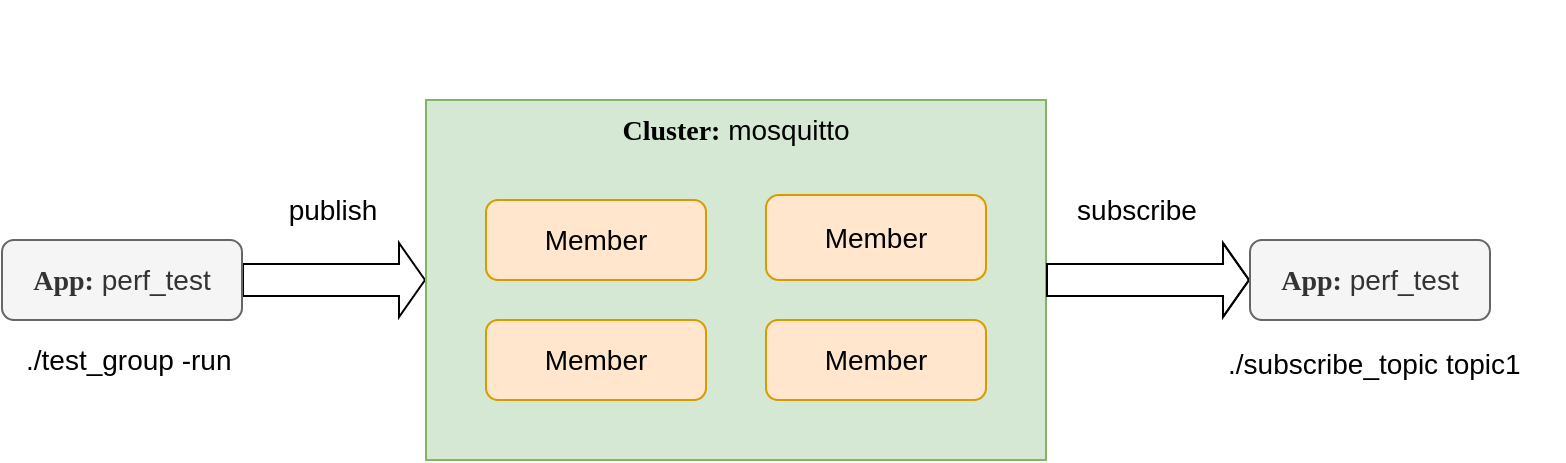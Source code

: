 <mxfile version="20.8.10" type="device" pages="4"><diagram id="xYwLR2UqlYT7eMp3bA7n" name="mosquitto"><mxGraphModel dx="1204" dy="1331" grid="1" gridSize="10" guides="1" tooltips="1" connect="1" arrows="1" fold="1" page="1" pageScale="1" pageWidth="1100" pageHeight="850" math="0" shadow="0"><root><mxCell id="0"/><mxCell id="1" parent="0"/><mxCell id="HvWIrI7YOg0nMRfd2viI-14" style="edgeStyle=orthogonalEdgeStyle;shape=flexArrow;rounded=0;orthogonalLoop=1;jettySize=auto;html=1;exitX=1;exitY=0.5;exitDx=0;exitDy=0;entryX=0;entryY=0.5;entryDx=0;entryDy=0;fontSize=14;startArrow=none;startSize=4;endSize=4;sourcePerimeterSpacing=4;targetPerimeterSpacing=4;width=16;startFill=0;" parent="1" source="jrV6Bs1qph51l29dAwSj-30" target="jrV6Bs1qph51l29dAwSj-1" edge="1"><mxGeometry relative="1" as="geometry"/></mxCell><mxCell id="jrV6Bs1qph51l29dAwSj-30" value="&lt;font face=&quot;Comic Sans MS&quot; style=&quot;font-size: 14px;&quot;&gt;&lt;b style=&quot;font-size: 14px;&quot;&gt;App:&lt;/b&gt;&lt;/font&gt; perf_test" style="rounded=1;whiteSpace=wrap;html=1;fontFamily=Helvetica;strokeWidth=1;fillColor=#f5f5f5;fontColor=#333333;strokeColor=#666666;fontSize=14;" parent="1" vertex="1"><mxGeometry x="78" y="380.0" width="120" height="40" as="geometry"/></mxCell><mxCell id="MGMHbDM9Ftv9iO5hppTN-7" value="./test_group -run" style="text;html=1;resizable=0;autosize=1;align=left;verticalAlign=middle;points=[];fillColor=none;strokeColor=none;rounded=0;fontSize=14;" parent="1" vertex="1"><mxGeometry x="88" y="430" width="120" height="20" as="geometry"/></mxCell><mxCell id="jrV6Bs1qph51l29dAwSj-1" value="&lt;font face=&quot;Comic Sans MS&quot; style=&quot;font-size: 14px;&quot;&gt;&lt;b style=&quot;font-size: 14px;&quot;&gt;Cluster:&lt;/b&gt;&lt;/font&gt; mosquitto" style="rounded=0;whiteSpace=wrap;html=1;align=center;verticalAlign=top;fillColor=#d5e8d4;strokeColor=#82b366;fontSize=14;" parent="1" vertex="1"><mxGeometry x="290" y="310" width="310" height="180" as="geometry"/></mxCell><mxCell id="jrV6Bs1qph51l29dAwSj-3" value="Member" style="rounded=1;whiteSpace=wrap;html=1;fontFamily=Helvetica;fillColor=#ffe6cc;strokeColor=#d79b00;fontSize=14;" parent="1" vertex="1"><mxGeometry x="320" y="360" width="110" height="40" as="geometry"/></mxCell><mxCell id="jrV6Bs1qph51l29dAwSj-5" value="Member" style="rounded=1;whiteSpace=wrap;html=1;fontFamily=Helvetica;fillColor=#ffe6cc;strokeColor=#d79b00;fontSize=14;" parent="1" vertex="1"><mxGeometry x="320" y="420" width="110" height="40" as="geometry"/></mxCell><mxCell id="jrV6Bs1qph51l29dAwSj-6" value="Member" style="rounded=1;whiteSpace=wrap;html=1;fontFamily=Helvetica;fillColor=#ffe6cc;strokeColor=#d79b00;fontSize=14;" parent="1" vertex="1"><mxGeometry x="460" y="357.5" width="110" height="42.5" as="geometry"/></mxCell><mxCell id="HvWIrI7YOg0nMRfd2viI-1" value="Member" style="rounded=1;whiteSpace=wrap;html=1;fontFamily=Helvetica;fillColor=#ffe6cc;strokeColor=#d79b00;fontSize=14;" parent="1" vertex="1"><mxGeometry x="460" y="420" width="110" height="40" as="geometry"/></mxCell><mxCell id="HvWIrI7YOg0nMRfd2viI-13" value="publish" style="text;html=1;resizable=0;autosize=1;align=center;verticalAlign=middle;points=[];fillColor=none;strokeColor=none;rounded=0;fontSize=14;" parent="1" vertex="1"><mxGeometry x="208" y="350" width="70" height="30" as="geometry"/></mxCell><mxCell id="sPyRG07tbSNtlTQi3w7O-1" style="edgeStyle=orthogonalEdgeStyle;shape=flexArrow;rounded=0;orthogonalLoop=1;jettySize=auto;html=1;exitX=1;exitY=0.5;exitDx=0;exitDy=0;fontSize=14;startArrow=none;startSize=4;endSize=4;sourcePerimeterSpacing=4;targetPerimeterSpacing=4;width=16;startFill=0;entryX=0;entryY=0.5;entryDx=0;entryDy=0;" edge="1" parent="1" source="jrV6Bs1qph51l29dAwSj-1" target="sPyRG07tbSNtlTQi3w7O-2"><mxGeometry relative="1" as="geometry"><mxPoint x="692" y="399" as="targetPoint"/><mxPoint x="600.0" y="399.17" as="sourcePoint"/><Array as="points"><mxPoint x="670" y="400"/></Array></mxGeometry></mxCell><mxCell id="sPyRG07tbSNtlTQi3w7O-2" value="&lt;font face=&quot;Comic Sans MS&quot; style=&quot;font-size: 14px;&quot;&gt;&lt;b style=&quot;font-size: 14px;&quot;&gt;App:&lt;/b&gt;&lt;/font&gt; perf_test" style="rounded=1;whiteSpace=wrap;html=1;fontFamily=Helvetica;strokeWidth=1;fillColor=#f5f5f5;fontColor=#333333;strokeColor=#666666;fontSize=14;" vertex="1" parent="1"><mxGeometry x="702" y="380.0" width="120" height="40" as="geometry"/></mxCell><mxCell id="sPyRG07tbSNtlTQi3w7O-3" value="./subscribe_topic topic1" style="text;html=1;resizable=0;autosize=1;align=left;verticalAlign=middle;points=[];fillColor=none;strokeColor=none;rounded=0;fontSize=14;" vertex="1" parent="1"><mxGeometry x="689" y="427" width="170" height="30" as="geometry"/></mxCell><mxCell id="sPyRG07tbSNtlTQi3w7O-4" value="subscribe" style="text;html=1;resizable=0;autosize=1;align=center;verticalAlign=middle;points=[];fillColor=none;strokeColor=none;rounded=0;fontSize=14;" vertex="1" parent="1"><mxGeometry x="605" y="350" width="80" height="30" as="geometry"/></mxCell><mxCell id="sPyRG07tbSNtlTQi3w7O-6" value="" style="shape=image;verticalLabelPosition=bottom;labelBackgroundColor=default;verticalAlign=top;aspect=fixed;imageAspect=0;image=https://indomus.it/wp-content/uploads/Eclipse-Mosquitto-1.png;clipPath=inset(20.41% 8.67% 22.45% 8.67%);" vertex="1" parent="1"><mxGeometry x="356.43" y="260" width="177.14" height="40" as="geometry"/></mxCell></root></mxGraphModel></diagram><diagram id="ZYs-L6d2vNF0_bwtx-lZ" name="haclusters"><mxGraphModel dx="2000" dy="1597" grid="1" gridSize="10" guides="1" tooltips="1" connect="1" arrows="1" fold="1" page="1" pageScale="1" pageWidth="850" pageHeight="1100" math="0" shadow="0"><root><mxCell id="0"/><mxCell id="1" parent="0"/><mxCell id="Y0Kui_7wfot5E47kWosP-16" value="Application: HaClusters" style="rounded=0;whiteSpace=wrap;html=1;fontSize=14;verticalAlign=top;" vertex="1" parent="1"><mxGeometry x="30" y="214" width="790" height="200" as="geometry"/></mxCell><mxCell id="6SYxm0IwIgs2_XV40YqC-25" value="" style="group" vertex="1" connectable="0" parent="1"><mxGeometry x="580" y="464" width="192.14" height="380" as="geometry"/></mxCell><mxCell id="6SYxm0IwIgs2_XV40YqC-4" value="&lt;font face=&quot;Comic Sans MS&quot; style=&quot;font-size: 14px;&quot;&gt;&lt;b style=&quot;font-size: 14px;&quot;&gt;Cluster:&lt;/b&gt;&lt;/font&gt; mycluster2" style="rounded=0;whiteSpace=wrap;html=1;align=center;verticalAlign=top;fillColor=#d5e8d4;strokeColor=#82b366;fontSize=14;" vertex="1" parent="6SYxm0IwIgs2_XV40YqC-25"><mxGeometry width="190" height="370" as="geometry"/></mxCell><mxCell id="6SYxm0IwIgs2_XV40YqC-5" value="tcp://10.1.2.1:1883" style="rounded=1;whiteSpace=wrap;html=1;fontFamily=Helvetica;fillColor=#ffe6cc;strokeColor=#d79b00;fontSize=14;flipV=0;flipH=0;" vertex="1" parent="6SYxm0IwIgs2_XV40YqC-25"><mxGeometry x="15" y="45" width="160" height="40" as="geometry"/></mxCell><mxCell id="6SYxm0IwIgs2_XV40YqC-6" value="tcp://10.1.2.1:1884" style="rounded=1;whiteSpace=wrap;html=1;fontFamily=Helvetica;fillColor=#ffe6cc;strokeColor=#d79b00;fontSize=14;flipV=0;flipH=0;" vertex="1" parent="6SYxm0IwIgs2_XV40YqC-25"><mxGeometry x="15" y="98" width="160" height="40" as="geometry"/></mxCell><mxCell id="6SYxm0IwIgs2_XV40YqC-7" value="tcp://10.1.2.1:1885" style="rounded=1;whiteSpace=wrap;html=1;fontFamily=Helvetica;fillColor=#ffe6cc;strokeColor=#d79b00;fontSize=14;flipV=0;flipH=0;" vertex="1" parent="6SYxm0IwIgs2_XV40YqC-25"><mxGeometry x="15" y="151" width="160" height="40" as="geometry"/></mxCell><mxCell id="6SYxm0IwIgs2_XV40YqC-20" value="tcp://10.1.2.2:1883" style="rounded=1;whiteSpace=wrap;html=1;fontFamily=Helvetica;fillColor=#ffe6cc;strokeColor=#d79b00;fontSize=14;flipV=0;flipH=0;" vertex="1" parent="6SYxm0IwIgs2_XV40YqC-25"><mxGeometry x="15" y="204" width="160" height="40" as="geometry"/></mxCell><mxCell id="6SYxm0IwIgs2_XV40YqC-21" value="tcp://10.1.2.2:1884" style="rounded=1;whiteSpace=wrap;html=1;fontFamily=Helvetica;fillColor=#ffe6cc;strokeColor=#d79b00;fontSize=14;flipV=0;flipH=0;" vertex="1" parent="6SYxm0IwIgs2_XV40YqC-25"><mxGeometry x="15" y="257" width="160" height="40" as="geometry"/></mxCell><mxCell id="6SYxm0IwIgs2_XV40YqC-22" value="tcp://10.1.2.2:1885" style="rounded=1;whiteSpace=wrap;html=1;fontFamily=Helvetica;fillColor=#ffe6cc;strokeColor=#d79b00;fontSize=14;flipV=0;flipH=0;" vertex="1" parent="6SYxm0IwIgs2_XV40YqC-25"><mxGeometry x="15" y="310" width="160" height="40" as="geometry"/></mxCell><mxCell id="CD7I2gcAvq4Nuhugxsd2-3" value="" style="shape=image;verticalLabelPosition=bottom;labelBackgroundColor=default;verticalAlign=top;aspect=fixed;imageAspect=0;image=https://indomus.it/wp-content/uploads/Eclipse-Mosquitto-1.png;clipPath=inset(20.41% 8.67% 22.45% 8.67%);opacity=90;" vertex="1" parent="6SYxm0IwIgs2_XV40YqC-25"><mxGeometry x="5" y="382" width="177.14" height="40" as="geometry"/></mxCell><mxCell id="6SYxm0IwIgs2_XV40YqC-29" value="" style="group;fillColor=#d5e8d4;strokeColor=#82b366;container=0;" vertex="1" connectable="0" parent="1"><mxGeometry x="310" y="264" width="230" height="120" as="geometry"/></mxCell><mxCell id="6SYxm0IwIgs2_XV40YqC-30" value="" style="group;fillColor=#D5E8D4;strokeColor=#82b366;container=0;" vertex="1" connectable="0" parent="1"><mxGeometry x="560" y="264" width="230" height="120" as="geometry"/></mxCell><mxCell id="6SYxm0IwIgs2_XV40YqC-31" style="edgeStyle=orthogonalEdgeStyle;rounded=0;orthogonalLoop=1;jettySize=auto;html=1;fontSize=14;startArrow=classic;startFill=0;endArrow=classic;endFill=0;strokeWidth=1;shape=flexArrow;fillColor=default;" edge="1" parent="1" source="Y0Kui_7wfot5E47kWosP-3" target="GPDzlwRzTcZtlb5XpSit-1"><mxGeometry relative="1" as="geometry"/></mxCell><mxCell id="6SYxm0IwIgs2_XV40YqC-32" style="edgeStyle=orthogonalEdgeStyle;rounded=0;orthogonalLoop=1;jettySize=auto;html=1;entryX=0.5;entryY=0;entryDx=0;entryDy=0;fontSize=14;startArrow=classic;startFill=0;endArrow=classic;endFill=0;strokeWidth=1;shape=flexArrow;fillColor=default;" edge="1" parent="1" source="6SYxm0IwIgs2_XV40YqC-12" target="6SYxm0IwIgs2_XV40YqC-8"><mxGeometry relative="1" as="geometry"/></mxCell><mxCell id="6SYxm0IwIgs2_XV40YqC-33" style="edgeStyle=orthogonalEdgeStyle;rounded=0;orthogonalLoop=1;jettySize=auto;html=1;entryX=0.5;entryY=0;entryDx=0;entryDy=0;fontSize=14;startArrow=classic;startFill=0;endArrow=classic;endFill=0;strokeWidth=1;shape=flexArrow;fillColor=default;" edge="1" parent="1" source="6SYxm0IwIgs2_XV40YqC-18" target="6SYxm0IwIgs2_XV40YqC-4"><mxGeometry relative="1" as="geometry"/></mxCell><mxCell id="CD7I2gcAvq4Nuhugxsd2-4" value="" style="group" vertex="1" connectable="0" parent="1"><mxGeometry x="60" y="264" width="230" height="120" as="geometry"/></mxCell><mxCell id="Y0Kui_7wfot5E47kWosP-3" value="HaMqttClient&lt;br&gt;(cluster-default)" style="rounded=0;whiteSpace=wrap;html=1;fontSize=14;verticalAlign=top;fillColor=#d5e8d4;strokeColor=#82b366;" vertex="1" parent="CD7I2gcAvq4Nuhugxsd2-4"><mxGeometry width="230" height="120" as="geometry"/></mxCell><mxCell id="IhqA2WNy4bc7JV3uDQxS-1" value="tcp://localhost:1883-1885" style="rounded=1;whiteSpace=wrap;html=1;fontSize=14;fillColor=#ffe6cc;strokeColor=#d79b00;" vertex="1" parent="CD7I2gcAvq4Nuhugxsd2-4"><mxGeometry x="26.25" y="60" width="183.75" height="40" as="geometry"/></mxCell><mxCell id="CD7I2gcAvq4Nuhugxsd2-5" value="" style="group" vertex="1" connectable="0" parent="1"><mxGeometry x="310" y="264" width="230" height="120" as="geometry"/></mxCell><mxCell id="6SYxm0IwIgs2_XV40YqC-12" value="HaMqttClient&lt;br&gt;(mycluster1)" style="rounded=0;whiteSpace=wrap;html=1;fontSize=14;verticalAlign=top;fillColor=#d5e8d4;strokeColor=#82b366;" vertex="1" parent="CD7I2gcAvq4Nuhugxsd2-5"><mxGeometry width="230" height="120" as="geometry"/></mxCell><mxCell id="6SYxm0IwIgs2_XV40YqC-13" value="tcp://192.168.1.11-15" style="rounded=1;whiteSpace=wrap;html=1;fontSize=14;fillColor=#ffe6cc;strokeColor=#d79b00;" vertex="1" parent="CD7I2gcAvq4Nuhugxsd2-5"><mxGeometry x="26.25" y="60" width="183.75" height="40" as="geometry"/></mxCell><mxCell id="CD7I2gcAvq4Nuhugxsd2-6" value="" style="group" vertex="1" connectable="0" parent="1"><mxGeometry x="560" y="264" width="230" height="120" as="geometry"/></mxCell><mxCell id="6SYxm0IwIgs2_XV40YqC-18" value="HaMqttClient&lt;br&gt;(mycluster2)" style="rounded=0;whiteSpace=wrap;html=1;fontSize=14;verticalAlign=top;fillColor=#d5e8d4;strokeColor=#82b366;" vertex="1" parent="CD7I2gcAvq4Nuhugxsd2-6"><mxGeometry width="230" height="120" as="geometry"/></mxCell><mxCell id="6SYxm0IwIgs2_XV40YqC-19" value="tcp://10.1.2.1-2:1883-1885" style="rounded=1;whiteSpace=wrap;html=1;fontSize=14;fillColor=#ffe6cc;strokeColor=#d79b00;" vertex="1" parent="CD7I2gcAvq4Nuhugxsd2-6"><mxGeometry x="26.25" y="60" width="183.75" height="40" as="geometry"/></mxCell><mxCell id="_4tC4_KAMMRYCNSFfPip-1" value="" style="group" vertex="1" connectable="0" parent="1"><mxGeometry x="330" y="464" width="190" height="360" as="geometry"/></mxCell><mxCell id="6SYxm0IwIgs2_XV40YqC-24" value="" style="group" vertex="1" connectable="0" parent="_4tC4_KAMMRYCNSFfPip-1"><mxGeometry width="190" height="310" as="geometry"/></mxCell><mxCell id="6SYxm0IwIgs2_XV40YqC-8" value="&lt;font face=&quot;Comic Sans MS&quot; style=&quot;font-size: 14px;&quot;&gt;&lt;b style=&quot;font-size: 14px;&quot;&gt;Cluster:&lt;/b&gt;&lt;/font&gt; mycluster1" style="rounded=0;whiteSpace=wrap;html=1;align=center;verticalAlign=top;fillColor=#d5e8d4;strokeColor=#82b366;fontSize=14;" vertex="1" parent="6SYxm0IwIgs2_XV40YqC-24"><mxGeometry width="190" height="310" as="geometry"/></mxCell><mxCell id="6SYxm0IwIgs2_XV40YqC-9" value="tcp://192.168.1.11:1883" style="rounded=1;whiteSpace=wrap;html=1;fontFamily=Helvetica;fillColor=#ffe6cc;strokeColor=#d79b00;fontSize=14;flipV=0;flipH=0;" vertex="1" parent="6SYxm0IwIgs2_XV40YqC-24"><mxGeometry x="15" y="45" width="160" height="40" as="geometry"/></mxCell><mxCell id="6SYxm0IwIgs2_XV40YqC-14" value="tcp://192.168.1.12:1883" style="rounded=1;whiteSpace=wrap;html=1;fontFamily=Helvetica;fillColor=#ffe6cc;strokeColor=#d79b00;fontSize=14;flipV=0;flipH=0;" vertex="1" parent="6SYxm0IwIgs2_XV40YqC-24"><mxGeometry x="15" y="96" width="160" height="40" as="geometry"/></mxCell><mxCell id="6SYxm0IwIgs2_XV40YqC-15" value="tcp://192.168.1.13:1883" style="rounded=1;whiteSpace=wrap;html=1;fontFamily=Helvetica;fillColor=#ffe6cc;strokeColor=#d79b00;fontSize=14;flipV=0;flipH=0;" vertex="1" parent="6SYxm0IwIgs2_XV40YqC-24"><mxGeometry x="15" y="148" width="160" height="40" as="geometry"/></mxCell><mxCell id="6SYxm0IwIgs2_XV40YqC-16" value="tcp://192.168.1.14:1883" style="rounded=1;whiteSpace=wrap;html=1;fontFamily=Helvetica;fillColor=#ffe6cc;strokeColor=#d79b00;fontSize=14;flipV=0;flipH=0;" vertex="1" parent="6SYxm0IwIgs2_XV40YqC-24"><mxGeometry x="15" y="199" width="160" height="40" as="geometry"/></mxCell><mxCell id="6SYxm0IwIgs2_XV40YqC-17" value="tcp://192.168.1.5:1883" style="rounded=1;whiteSpace=wrap;html=1;fontFamily=Helvetica;fillColor=#ffe6cc;strokeColor=#d79b00;fontSize=14;flipV=0;flipH=0;" vertex="1" parent="6SYxm0IwIgs2_XV40YqC-24"><mxGeometry x="15" y="250" width="160" height="40" as="geometry"/></mxCell><mxCell id="CD7I2gcAvq4Nuhugxsd2-2" value="" style="shape=image;verticalLabelPosition=bottom;labelBackgroundColor=default;verticalAlign=top;aspect=fixed;imageAspect=0;image=https://indomus.it/wp-content/uploads/Eclipse-Mosquitto-1.png;clipPath=inset(20.41% 8.67% 22.45% 8.67%);opacity=90;" vertex="1" parent="_4tC4_KAMMRYCNSFfPip-1"><mxGeometry x="6.43" y="320" width="177.14" height="40" as="geometry"/></mxCell><mxCell id="YTwPee-klnyiq4F97Rs6-1" value="" style="group" vertex="1" connectable="0" parent="1"><mxGeometry x="80" y="464" width="190" height="260" as="geometry"/></mxCell><mxCell id="6SYxm0IwIgs2_XV40YqC-23" value="" style="group" vertex="1" connectable="0" parent="YTwPee-klnyiq4F97Rs6-1"><mxGeometry width="190" height="210" as="geometry"/></mxCell><mxCell id="GPDzlwRzTcZtlb5XpSit-1" value="&lt;font face=&quot;Comic Sans MS&quot; style=&quot;font-size: 14px;&quot;&gt;&lt;b style=&quot;font-size: 14px;&quot;&gt;Cluster:&lt;/b&gt;&lt;/font&gt; cluster-default" style="rounded=0;whiteSpace=wrap;html=1;align=center;verticalAlign=top;fillColor=#d5e8d4;strokeColor=#82b366;fontSize=14;" vertex="1" parent="6SYxm0IwIgs2_XV40YqC-23"><mxGeometry width="190" height="210" as="geometry"/></mxCell><mxCell id="6SYxm0IwIgs2_XV40YqC-1" value="tcp://localhost:1883" style="rounded=1;whiteSpace=wrap;html=1;fontFamily=Helvetica;fillColor=#ffe6cc;strokeColor=#d79b00;fontSize=14;flipV=0;flipH=0;" vertex="1" parent="6SYxm0IwIgs2_XV40YqC-23"><mxGeometry x="15" y="45" width="160" height="40" as="geometry"/></mxCell><mxCell id="6SYxm0IwIgs2_XV40YqC-2" value="tcp://localhost:1884" style="rounded=1;whiteSpace=wrap;html=1;fontFamily=Helvetica;fillColor=#ffe6cc;strokeColor=#d79b00;fontSize=14;flipV=0;flipH=0;" vertex="1" parent="6SYxm0IwIgs2_XV40YqC-23"><mxGeometry x="15" y="98" width="160" height="40" as="geometry"/></mxCell><mxCell id="6SYxm0IwIgs2_XV40YqC-3" value="tcp://localhost:1885" style="rounded=1;whiteSpace=wrap;html=1;fontFamily=Helvetica;fillColor=#ffe6cc;strokeColor=#d79b00;fontSize=14;flipV=0;flipH=0;" vertex="1" parent="6SYxm0IwIgs2_XV40YqC-23"><mxGeometry x="15" y="150" width="160" height="40" as="geometry"/></mxCell><mxCell id="CD7I2gcAvq4Nuhugxsd2-1" value="" style="shape=image;verticalLabelPosition=bottom;labelBackgroundColor=default;verticalAlign=top;aspect=fixed;imageAspect=0;image=https://indomus.it/wp-content/uploads/Eclipse-Mosquitto-1.png;clipPath=inset(20.41% 8.67% 22.45% 8.67%);opacity=90;" vertex="1" parent="YTwPee-klnyiq4F97Rs6-1"><mxGeometry x="12.86" y="220" width="177.14" height="40" as="geometry"/></mxCell></root></mxGraphModel></diagram><diagram id="KkyW1poWGG42KZ5zg9t6" name="endpoints"><mxGraphModel dx="2850" dy="1597" grid="1" gridSize="10" guides="1" tooltips="1" connect="1" arrows="1" fold="1" page="1" pageScale="1" pageWidth="850" pageHeight="1100" math="0" shadow="0"><root><mxCell id="0"/><mxCell id="1" parent="0"/><mxCell id="diR1F6uzz4bYMxzYdC69-8" style="edgeStyle=orthogonalEdgeStyle;rounded=0;orthogonalLoop=1;jettySize=auto;html=1;exitX=1;exitY=0.5;exitDx=0;exitDy=0;strokeWidth=1;fontFamily=Helvetica;fontSize=14;startArrow=none;startFill=0;endArrow=none;endFill=0;fillColor=default;" edge="1" parent="1" source="oLE2XgrLEd18J-3TNQ8B-2" target="diR1F6uzz4bYMxzYdC69-6"><mxGeometry relative="1" as="geometry"/></mxCell><mxCell id="diR1F6uzz4bYMxzYdC69-14" style="edgeStyle=orthogonalEdgeStyle;rounded=0;orthogonalLoop=1;jettySize=auto;html=1;exitX=1;exitY=0.75;exitDx=0;exitDy=0;strokeWidth=1;fontFamily=Helvetica;fontSize=14;startArrow=none;startFill=0;endArrow=none;endFill=0;fillColor=default;entryX=-0.006;entryY=0.278;entryDx=0;entryDy=0;entryPerimeter=0;" edge="1" parent="1" source="oLE2XgrLEd18J-3TNQ8B-2" target="diR1F6uzz4bYMxzYdC69-10"><mxGeometry relative="1" as="geometry"><mxPoint x="550" y="500" as="targetPoint"/></mxGeometry></mxCell><mxCell id="lgUADvBBqwB0hYD4t9fP-12" style="edgeStyle=orthogonalEdgeStyle;rounded=0;orthogonalLoop=1;jettySize=auto;html=1;entryX=0.226;entryY=0.5;entryDx=0;entryDy=0;entryPerimeter=0;strokeWidth=1;fontFamily=Helvetica;fontSize=14;startArrow=none;startFill=0;endArrow=none;endFill=0;fillColor=default;" edge="1" parent="1" source="oLE2XgrLEd18J-3TNQ8B-2" target="lgUADvBBqwB0hYD4t9fP-10"><mxGeometry relative="1" as="geometry"/></mxCell><mxCell id="oLE2XgrLEd18J-3TNQ8B-2" value="Live Endpoints" style="rounded=0;whiteSpace=wrap;html=1;align=center;verticalAlign=top;fillColor=#d5e8d4;strokeColor=#82b366;fontSize=14;" vertex="1" parent="1"><mxGeometry x="220" y="170" width="190" height="210" as="geometry"/></mxCell><mxCell id="oLE2XgrLEd18J-3TNQ8B-3" value="tcp://192.168.1.11:1883" style="rounded=1;whiteSpace=wrap;html=1;fontFamily=Helvetica;fillColor=#ffe6cc;strokeColor=#d79b00;fontSize=14;flipV=0;flipH=0;" vertex="1" parent="1"><mxGeometry x="235" y="215" width="160" height="40" as="geometry"/></mxCell><mxCell id="oLE2XgrLEd18J-3TNQ8B-4" value="tcp://192.168.1.12:1883" style="rounded=1;whiteSpace=wrap;html=1;fontFamily=Helvetica;fillColor=#ffe6cc;strokeColor=#d79b00;fontSize=14;flipV=0;flipH=0;" vertex="1" parent="1"><mxGeometry x="235" y="266" width="160" height="40" as="geometry"/></mxCell><mxCell id="oLE2XgrLEd18J-3TNQ8B-5" value="tcp://192.168.1.13:1883" style="rounded=1;whiteSpace=wrap;html=1;fontFamily=Helvetica;fillColor=#ffe6cc;strokeColor=#d79b00;fontSize=14;flipV=0;flipH=0;" vertex="1" parent="1"><mxGeometry x="235" y="318" width="160" height="40" as="geometry"/></mxCell><mxCell id="diR1F6uzz4bYMxzYdC69-2" value="" style="group" vertex="1" connectable="0" parent="1"><mxGeometry x="220" y="420" width="190" height="210" as="geometry"/></mxCell><mxCell id="diR1F6uzz4bYMxzYdC69-1" value="Dead Endpoints" style="rounded=0;whiteSpace=wrap;html=1;align=center;verticalAlign=top;fontSize=14;" vertex="1" parent="diR1F6uzz4bYMxzYdC69-2"><mxGeometry width="190" height="210" as="geometry"/></mxCell><mxCell id="oLE2XgrLEd18J-3TNQ8B-6" value="tcp://192.168.1.14:1883" style="rounded=1;whiteSpace=wrap;html=1;fontFamily=Helvetica;fillColor=#a20025;strokeColor=#6F0000;fontSize=14;flipV=0;flipH=0;fontColor=#ffffff;" vertex="1" parent="diR1F6uzz4bYMxzYdC69-2"><mxGeometry x="15" y="45" width="160" height="40" as="geometry"/></mxCell><mxCell id="oLE2XgrLEd18J-3TNQ8B-7" value="tcp://192.168.1.5:1883" style="rounded=1;whiteSpace=wrap;html=1;fontFamily=Helvetica;fillColor=#a20025;strokeColor=#6F0000;fontSize=14;flipV=0;flipH=0;fontColor=#ffffff;" vertex="1" parent="diR1F6uzz4bYMxzYdC69-2"><mxGeometry x="15" y="96" width="160" height="40" as="geometry"/></mxCell><mxCell id="diR1F6uzz4bYMxzYdC69-3" value="HaMqttClient" style="swimlane;fontStyle=1;align=center;verticalAlign=top;childLayout=stackLayout;horizontal=1;startSize=26;horizontalStack=0;resizeParent=1;resizeParentMax=0;resizeLast=0;collapsible=1;marginBottom=0;fontFamily=Helvetica;fontSize=14;fillColor=#D5E8D4;opacity=90;" vertex="1" parent="1"><mxGeometry x="500" y="213" width="300" height="90" as="geometry"/></mxCell><mxCell id="diR1F6uzz4bYMxzYdC69-5" value="" style="line;strokeWidth=1;fillColor=none;align=left;verticalAlign=middle;spacingTop=-1;spacingLeft=3;spacingRight=3;rotatable=0;labelPosition=right;points=[];portConstraint=eastwest;strokeColor=inherit;fontFamily=Helvetica;fontSize=14;opacity=90;" vertex="1" parent="diR1F6uzz4bYMxzYdC69-3"><mxGeometry y="26" width="300" height="8" as="geometry"/></mxCell><mxCell id="diR1F6uzz4bYMxzYdC69-6" value="+ subscribe(topic, qos): IMqttToken&#10;+ publish(topic, payload, qos, retained): void " style="text;strokeColor=none;fillColor=none;align=left;verticalAlign=top;spacingLeft=4;spacingRight=4;overflow=hidden;rotatable=0;points=[[0,0.5],[1,0.5]];portConstraint=eastwest;fontSize=14;fontFamily=Helvetica;" vertex="1" parent="diR1F6uzz4bYMxzYdC69-3"><mxGeometry y="34" width="300" height="56" as="geometry"/></mxCell><mxCell id="diR1F6uzz4bYMxzYdC69-16" style="edgeStyle=orthogonalEdgeStyle;rounded=0;orthogonalLoop=1;jettySize=auto;html=1;entryX=0.5;entryY=1.018;entryDx=0;entryDy=0;entryPerimeter=0;strokeWidth=1;fontFamily=Helvetica;fontSize=14;startArrow=none;startFill=0;endArrow=none;endFill=0;fillColor=default;" edge="1" parent="1" source="diR1F6uzz4bYMxzYdC69-9" target="diR1F6uzz4bYMxzYdC69-6"><mxGeometry relative="1" as="geometry"/></mxCell><mxCell id="diR1F6uzz4bYMxzYdC69-9" value="ClusterState" style="swimlane;fontStyle=1;align=center;verticalAlign=top;childLayout=stackLayout;horizontal=1;startSize=26;horizontalStack=0;resizeParent=1;resizeParentMax=0;resizeLast=0;collapsible=1;marginBottom=0;fontFamily=Helvetica;fontSize=14;fillColor=#D5E8D4;opacity=90;" vertex="1" parent="1"><mxGeometry x="570" y="380" width="160" height="88" as="geometry"/></mxCell><mxCell id="diR1F6uzz4bYMxzYdC69-10" value="- liveClientSet&#10;- deadClientSet" style="text;strokeColor=none;fillColor=none;align=left;verticalAlign=top;spacingLeft=4;spacingRight=4;overflow=hidden;rotatable=0;points=[[0,0.5],[1,0.5]];portConstraint=eastwest;fontSize=14;fontFamily=Helvetica;" vertex="1" parent="diR1F6uzz4bYMxzYdC69-9"><mxGeometry y="26" width="160" height="54" as="geometry"/></mxCell><mxCell id="diR1F6uzz4bYMxzYdC69-11" value="" style="line;strokeWidth=1;fillColor=none;align=left;verticalAlign=middle;spacingTop=-1;spacingLeft=3;spacingRight=3;rotatable=0;labelPosition=right;points=[];portConstraint=eastwest;strokeColor=inherit;fontFamily=Helvetica;fontSize=14;opacity=90;" vertex="1" parent="diR1F6uzz4bYMxzYdC69-9"><mxGeometry y="80" width="160" height="8" as="geometry"/></mxCell><mxCell id="diR1F6uzz4bYMxzYdC69-15" style="edgeStyle=orthogonalEdgeStyle;rounded=0;orthogonalLoop=1;jettySize=auto;html=1;entryX=0.006;entryY=0.667;entryDx=0;entryDy=0;entryPerimeter=0;strokeWidth=1;fontFamily=Helvetica;fontSize=14;startArrow=none;startFill=0;endArrow=none;endFill=0;fillColor=default;" edge="1" parent="1" source="diR1F6uzz4bYMxzYdC69-1" target="diR1F6uzz4bYMxzYdC69-10"><mxGeometry relative="1" as="geometry"/></mxCell><mxCell id="lgUADvBBqwB0hYD4t9fP-1" value="" style="group" vertex="1" connectable="0" parent="1"><mxGeometry x="-120" y="244" width="190" height="360" as="geometry"/></mxCell><mxCell id="lgUADvBBqwB0hYD4t9fP-2" value="" style="group" vertex="1" connectable="0" parent="lgUADvBBqwB0hYD4t9fP-1"><mxGeometry width="190" height="310" as="geometry"/></mxCell><mxCell id="lgUADvBBqwB0hYD4t9fP-3" value="&lt;font face=&quot;Comic Sans MS&quot; style=&quot;font-size: 14px;&quot;&gt;&lt;b style=&quot;font-size: 14px;&quot;&gt;Cluster:&lt;/b&gt;&lt;/font&gt; mycluster1" style="rounded=0;whiteSpace=wrap;html=1;align=center;verticalAlign=top;fillColor=#d5e8d4;strokeColor=#82b366;fontSize=14;" vertex="1" parent="lgUADvBBqwB0hYD4t9fP-2"><mxGeometry width="190" height="310" as="geometry"/></mxCell><mxCell id="lgUADvBBqwB0hYD4t9fP-4" value="tcp://192.168.1.11:1883" style="rounded=1;whiteSpace=wrap;html=1;fontFamily=Helvetica;fillColor=#ffe6cc;strokeColor=#d79b00;fontSize=14;flipV=0;flipH=0;" vertex="1" parent="lgUADvBBqwB0hYD4t9fP-2"><mxGeometry x="15" y="45" width="160" height="40" as="geometry"/></mxCell><mxCell id="lgUADvBBqwB0hYD4t9fP-5" value="tcp://192.168.1.12:1883" style="rounded=1;whiteSpace=wrap;html=1;fontFamily=Helvetica;fillColor=#ffe6cc;strokeColor=#d79b00;fontSize=14;flipV=0;flipH=0;" vertex="1" parent="lgUADvBBqwB0hYD4t9fP-2"><mxGeometry x="15" y="96" width="160" height="40" as="geometry"/></mxCell><mxCell id="lgUADvBBqwB0hYD4t9fP-6" value="tcp://192.168.1.13:1883" style="rounded=1;whiteSpace=wrap;html=1;fontFamily=Helvetica;fillColor=#ffe6cc;strokeColor=#d79b00;fontSize=14;flipV=0;flipH=0;" vertex="1" parent="lgUADvBBqwB0hYD4t9fP-2"><mxGeometry x="15" y="148" width="160" height="40" as="geometry"/></mxCell><mxCell id="lgUADvBBqwB0hYD4t9fP-7" value="tcp://192.168.1.14:1883" style="rounded=1;whiteSpace=wrap;html=1;fontFamily=Helvetica;fillColor=#ffe6cc;strokeColor=#d79b00;fontSize=14;flipV=0;flipH=0;" vertex="1" parent="lgUADvBBqwB0hYD4t9fP-2"><mxGeometry x="15" y="199" width="160" height="40" as="geometry"/></mxCell><mxCell id="lgUADvBBqwB0hYD4t9fP-8" value="tcp://192.168.1.5:1883" style="rounded=1;whiteSpace=wrap;html=1;fontFamily=Helvetica;fillColor=#ffe6cc;strokeColor=#d79b00;fontSize=14;flipV=0;flipH=0;" vertex="1" parent="lgUADvBBqwB0hYD4t9fP-2"><mxGeometry x="15" y="250" width="160" height="40" as="geometry"/></mxCell><mxCell id="lgUADvBBqwB0hYD4t9fP-9" value="" style="shape=image;verticalLabelPosition=bottom;labelBackgroundColor=default;verticalAlign=top;aspect=fixed;imageAspect=0;image=https://indomus.it/wp-content/uploads/Eclipse-Mosquitto-1.png;clipPath=inset(20.41% 8.67% 22.45% 8.67%);opacity=90;" vertex="1" parent="lgUADvBBqwB0hYD4t9fP-1"><mxGeometry x="6.43" y="320" width="177.14" height="40" as="geometry"/></mxCell><mxCell id="lgUADvBBqwB0hYD4t9fP-10" value="" style="line;strokeWidth=4;direction=south;html=1;perimeter=backbonePerimeter;points=[];outlineConnect=0;fontFamily=Helvetica;fontSize=14;fillColor=#D5E8D4;opacity=90;" vertex="1" parent="1"><mxGeometry x="140" y="169" width="10" height="470" as="geometry"/></mxCell><mxCell id="lgUADvBBqwB0hYD4t9fP-11" style="edgeStyle=orthogonalEdgeStyle;rounded=0;orthogonalLoop=1;jettySize=auto;html=1;entryX=0.489;entryY=0.8;entryDx=0;entryDy=0;entryPerimeter=0;strokeWidth=1;fontFamily=Helvetica;fontSize=14;startArrow=none;startFill=0;endArrow=none;endFill=0;fillColor=default;" edge="1" parent="1" source="lgUADvBBqwB0hYD4t9fP-3" target="lgUADvBBqwB0hYD4t9fP-10"><mxGeometry relative="1" as="geometry"/></mxCell><mxCell id="lgUADvBBqwB0hYD4t9fP-13" style="edgeStyle=orthogonalEdgeStyle;rounded=0;orthogonalLoop=1;jettySize=auto;html=1;entryX=0.757;entryY=0.5;entryDx=0;entryDy=0;entryPerimeter=0;strokeWidth=1;fontFamily=Helvetica;fontSize=14;startArrow=none;startFill=0;endArrow=none;endFill=0;fillColor=default;" edge="1" parent="1" source="diR1F6uzz4bYMxzYdC69-1" target="lgUADvBBqwB0hYD4t9fP-10"><mxGeometry relative="1" as="geometry"/></mxCell><mxCell id="lgUADvBBqwB0hYD4t9fP-14" value="Network" style="text;html=1;strokeColor=none;fillColor=none;align=center;verticalAlign=middle;whiteSpace=wrap;rounded=0;fontSize=14;fontFamily=Helvetica;" vertex="1" parent="1"><mxGeometry x="115" y="650" width="60" height="30" as="geometry"/></mxCell></root></mxGraphModel></diagram><diagram id="lkG3U_ZsCOsymeF3sL6I" name="class"><mxGraphModel dx="2450" dy="2378" grid="1" gridSize="10" guides="1" tooltips="1" connect="1" arrows="1" fold="1" page="1" pageScale="1" pageWidth="850" pageHeight="1100" math="0" shadow="0"><root><mxCell id="0"/><mxCell id="1" parent="0"/><mxCell id="5AWFFQt5J4olbukUNyZy-5" value="&lt;p style=&quot;margin:0px;margin-top:4px;text-align:center;&quot;&gt;&lt;i&gt;&amp;lt;&amp;lt;Interface&amp;gt;&amp;gt;&lt;/i&gt;&lt;br&gt;&lt;/p&gt;&lt;p style=&quot;margin:0px;margin-top:4px;text-align:center;&quot;&gt;&lt;i&gt;&lt;b&gt;IHaMqttClient&lt;/b&gt;&lt;/i&gt;&lt;/p&gt;&lt;hr size=&quot;1&quot;&gt;&lt;p style=&quot;margin:0px;margin-left:4px;&quot;&gt;+ addCallbackCluster(IHaMqttCallback&lt;span style=&quot;background-color: initial;&quot;&gt;): void&lt;/span&gt;&lt;/p&gt;&lt;p style=&quot;margin:0px;margin-left:4px;&quot;&gt;+ messageArrivedComplete(MqttClient client, String topic, MqttMessage message): void&lt;/p&gt;&lt;p style=&quot;margin:0px;margin-left:4px;&quot;&gt;+&amp;nbsp;subscribeCluster(String topicFilter, int qos): IMqttToken[]&lt;/p&gt;" style="verticalAlign=top;align=left;overflow=fill;fontSize=12;fontFamily=Helvetica;html=1;fillColor=#D5E8D4;opacity=90;" vertex="1" parent="1"><mxGeometry x="80" y="-30" width="480" height="110" as="geometry"/></mxCell><mxCell id="5AWFFQt5J4olbukUNyZy-7" value="&lt;p style=&quot;margin:0px;margin-top:4px;text-align:center;&quot;&gt;&lt;i&gt;&amp;lt;&amp;lt;Interface&amp;gt;&amp;gt;&lt;/i&gt;&lt;br&gt;&lt;/p&gt;&lt;p style=&quot;margin:0px;margin-top:4px;text-align:center;&quot;&gt;&lt;i&gt;&lt;b&gt;IMqttClient&lt;/b&gt;&lt;/i&gt;&lt;/p&gt;&lt;hr size=&quot;1&quot;&gt;&lt;p style=&quot;margin:0px;margin-left:4px;&quot;&gt;+ setCallbackCluster(MqttCallback&lt;span style=&quot;background-color: initial;&quot;&gt;): void&lt;/span&gt;&lt;/p&gt;&lt;p style=&quot;margin:0px;margin-left:4px;&quot;&gt;+ messageArrivedComplete(String topic, MqttMessage message): void&lt;/p&gt;&lt;p style=&quot;margin:0px;margin-left:4px;&quot;&gt;+&amp;nbsp;publish(String topic, byte[] payload, int qos, boolean retained): void&lt;/p&gt;" style="verticalAlign=top;align=left;overflow=fill;fontSize=12;fontFamily=Helvetica;html=1;fillColor=#D5E8D4;opacity=90;" vertex="1" parent="1"><mxGeometry x="80" y="-190" width="480" height="110" as="geometry"/></mxCell><mxCell id="5AWFFQt5J4olbukUNyZy-10" value="" style="endArrow=block;endSize=16;endFill=0;html=1;rounded=0;strokeWidth=1;fontFamily=Helvetica;fontSize=14;fillColor=default;exitX=0.5;exitY=0;exitDx=0;exitDy=0;entryX=0.5;entryY=1;entryDx=0;entryDy=0;" edge="1" parent="1" source="5AWFFQt5J4olbukUNyZy-5" target="5AWFFQt5J4olbukUNyZy-7"><mxGeometry width="160" relative="1" as="geometry"><mxPoint x="320" y="-50" as="sourcePoint"/><mxPoint x="340" y="-60" as="targetPoint"/></mxGeometry></mxCell><mxCell id="5AWFFQt5J4olbukUNyZy-13" value="HaMqttClient" style="swimlane;fontStyle=1;align=center;verticalAlign=top;childLayout=stackLayout;horizontal=1;startSize=26;horizontalStack=0;resizeParent=1;resizeParentMax=0;resizeLast=0;collapsible=1;marginBottom=0;fontFamily=Helvetica;fontSize=14;fillColor=#fad7ac;opacity=90;strokeColor=#b46504;" vertex="1" parent="1"><mxGeometry x="210" y="130" width="220" height="60" as="geometry"/></mxCell><mxCell id="5AWFFQt5J4olbukUNyZy-14" value="- liveClients: MqttClient[]" style="text;strokeColor=none;fillColor=none;align=left;verticalAlign=top;spacingLeft=4;spacingRight=4;overflow=hidden;rotatable=0;points=[[0,0.5],[1,0.5]];portConstraint=eastwest;fontSize=14;fontFamily=Helvetica;" vertex="1" parent="5AWFFQt5J4olbukUNyZy-13"><mxGeometry y="26" width="220" height="26" as="geometry"/></mxCell><mxCell id="5AWFFQt5J4olbukUNyZy-15" value="" style="line;strokeWidth=1;fillColor=none;align=left;verticalAlign=middle;spacingTop=-1;spacingLeft=3;spacingRight=3;rotatable=0;labelPosition=right;points=[];portConstraint=eastwest;strokeColor=inherit;fontFamily=Helvetica;fontSize=14;opacity=90;" vertex="1" parent="5AWFFQt5J4olbukUNyZy-13"><mxGeometry y="52" width="220" height="8" as="geometry"/></mxCell><mxCell id="5AWFFQt5J4olbukUNyZy-22" style="edgeStyle=orthogonalEdgeStyle;rounded=0;orthogonalLoop=1;jettySize=auto;html=1;entryX=0.5;entryY=1;entryDx=0;entryDy=0;entryPerimeter=0;strokeWidth=1;fontFamily=Helvetica;fontSize=14;startArrow=none;startFill=0;endArrow=none;endFill=0;fillColor=default;" edge="1" parent="1" source="5AWFFQt5J4olbukUNyZy-17" target="5AWFFQt5J4olbukUNyZy-15"><mxGeometry relative="1" as="geometry"/></mxCell><mxCell id="5AWFFQt5J4olbukUNyZy-17" value="HaCluster" style="swimlane;fontStyle=1;align=center;verticalAlign=top;childLayout=stackLayout;horizontal=1;startSize=26;horizontalStack=0;resizeParent=1;resizeParentMax=0;resizeLast=0;collapsible=1;marginBottom=0;fontFamily=Helvetica;fontSize=14;fillColor=#D5E8D4;opacity=90;" vertex="1" parent="1"><mxGeometry x="142.5" y="240" width="355" height="60" as="geometry"/></mxCell><mxCell id="5AWFFQt5J4olbukUNyZy-19" value="" style="line;strokeWidth=1;fillColor=none;align=left;verticalAlign=middle;spacingTop=-1;spacingLeft=3;spacingRight=3;rotatable=0;labelPosition=right;points=[];portConstraint=eastwest;strokeColor=inherit;fontFamily=Helvetica;fontSize=14;opacity=90;" vertex="1" parent="5AWFFQt5J4olbukUNyZy-17"><mxGeometry y="26" width="355" height="8" as="geometry"/></mxCell><mxCell id="5AWFFQt5J4olbukUNyZy-20" value="+ getHaMqttClient(String clusterName): HaMqttClient" style="text;strokeColor=none;fillColor=none;align=left;verticalAlign=top;spacingLeft=4;spacingRight=4;overflow=hidden;rotatable=0;points=[[0,0.5],[1,0.5]];portConstraint=eastwest;fontSize=14;fontFamily=Helvetica;" vertex="1" parent="5AWFFQt5J4olbukUNyZy-17"><mxGeometry y="34" width="355" height="26" as="geometry"/></mxCell><mxCell id="p0lpg3PsSbOipion-fNt-1" value="ClusterState" style="swimlane;fontStyle=1;align=center;verticalAlign=top;childLayout=stackLayout;horizontal=1;startSize=26;horizontalStack=0;resizeParent=1;resizeParentMax=0;resizeLast=0;collapsible=1;marginBottom=0;fontFamily=Helvetica;fontSize=14;fillColor=#D5E8D4;opacity=90;" vertex="1" parent="1"><mxGeometry x="-220" y="116" width="160" height="88" as="geometry"/></mxCell><mxCell id="p0lpg3PsSbOipion-fNt-2" value="- liveEdnpoints&#10;- deadEndpoints" style="text;strokeColor=none;fillColor=none;align=left;verticalAlign=top;spacingLeft=4;spacingRight=4;overflow=hidden;rotatable=0;points=[[0,0.5],[1,0.5]];portConstraint=eastwest;fontSize=14;fontFamily=Helvetica;" vertex="1" parent="p0lpg3PsSbOipion-fNt-1"><mxGeometry y="26" width="160" height="54" as="geometry"/></mxCell><mxCell id="p0lpg3PsSbOipion-fNt-3" value="" style="line;strokeWidth=1;fillColor=none;align=left;verticalAlign=middle;spacingTop=-1;spacingLeft=3;spacingRight=3;rotatable=0;labelPosition=right;points=[];portConstraint=eastwest;strokeColor=inherit;fontFamily=Helvetica;fontSize=14;opacity=90;" vertex="1" parent="p0lpg3PsSbOipion-fNt-1"><mxGeometry y="80" width="160" height="8" as="geometry"/></mxCell><mxCell id="p0lpg3PsSbOipion-fNt-9" style="edgeStyle=orthogonalEdgeStyle;rounded=0;orthogonalLoop=1;jettySize=auto;html=1;entryX=0.5;entryY=1;entryDx=0;entryDy=0;entryPerimeter=0;strokeWidth=1;fontFamily=Helvetica;fontSize=14;startArrow=none;startFill=0;endArrow=none;endFill=0;fillColor=default;" edge="1" parent="1" source="p0lpg3PsSbOipion-fNt-5" target="5AWFFQt5J4olbukUNyZy-20"><mxGeometry relative="1" as="geometry"/></mxCell><mxCell id="p0lpg3PsSbOipion-fNt-5" value="HaMqttClientFactory" style="swimlane;fontStyle=1;align=center;verticalAlign=top;childLayout=stackLayout;horizontal=1;startSize=26;horizontalStack=0;resizeParent=1;resizeParentMax=0;resizeLast=0;collapsible=1;marginBottom=0;fontFamily=Helvetica;fontSize=14;fillColor=#D5E8D4;opacity=90;" vertex="1" parent="1"><mxGeometry x="142.5" y="350" width="355" height="60" as="geometry"/></mxCell><mxCell id="p0lpg3PsSbOipion-fNt-6" value="" style="line;strokeWidth=1;fillColor=none;align=left;verticalAlign=middle;spacingTop=-1;spacingLeft=3;spacingRight=3;rotatable=0;labelPosition=right;points=[];portConstraint=eastwest;strokeColor=inherit;fontFamily=Helvetica;fontSize=14;opacity=90;" vertex="1" parent="p0lpg3PsSbOipion-fNt-5"><mxGeometry y="26" width="355" height="8" as="geometry"/></mxCell><mxCell id="p0lpg3PsSbOipion-fNt-7" value="+ getHaMqttClient(String clusterName): HaMqttClient" style="text;strokeColor=none;fillColor=none;align=left;verticalAlign=top;spacingLeft=4;spacingRight=4;overflow=hidden;rotatable=0;points=[[0,0.5],[1,0.5]];portConstraint=eastwest;fontSize=14;fontFamily=Helvetica;" vertex="1" parent="p0lpg3PsSbOipion-fNt-5"><mxGeometry y="34" width="355" height="26" as="geometry"/></mxCell><mxCell id="p0lpg3PsSbOipion-fNt-10" value="ClusterService" style="swimlane;fontStyle=1;align=center;verticalAlign=top;childLayout=stackLayout;horizontal=1;startSize=26;horizontalStack=0;resizeParent=1;resizeParentMax=0;resizeLast=0;collapsible=1;marginBottom=0;fontFamily=Helvetica;fontSize=14;fillColor=#D5E8D4;opacity=90;" vertex="1" parent="1"><mxGeometry x="-370" y="260" width="460" height="120" as="geometry"/></mxCell><mxCell id="p0lpg3PsSbOipion-fNt-12" value="" style="line;strokeWidth=1;fillColor=none;align=left;verticalAlign=middle;spacingTop=-1;spacingLeft=3;spacingRight=3;rotatable=0;labelPosition=right;points=[];portConstraint=eastwest;strokeColor=inherit;fontFamily=Helvetica;fontSize=14;opacity=90;" vertex="1" parent="p0lpg3PsSbOipion-fNt-10"><mxGeometry y="26" width="460" height="8" as="geometry"/></mxCell><mxCell id="p0lpg3PsSbOipion-fNt-13" value="+ initialize(ClusterConfig clusterConfig, boolean isStart): ClusterService&#10;+ getClusterService(): ClusterService&#10;+ start(): void&#10;+ stop(): void" style="text;strokeColor=none;fillColor=none;align=left;verticalAlign=top;spacingLeft=4;spacingRight=4;overflow=hidden;rotatable=0;points=[[0,0.5],[1,0.5]];portConstraint=eastwest;fontSize=14;fontFamily=Helvetica;" vertex="1" parent="p0lpg3PsSbOipion-fNt-10"><mxGeometry y="34" width="460" height="86" as="geometry"/></mxCell><mxCell id="p0lpg3PsSbOipion-fNt-14" value="1" style="endArrow=open;html=1;endSize=12;startArrow=diamondThin;startSize=14;startFill=0;edgeStyle=orthogonalEdgeStyle;align=left;verticalAlign=bottom;rounded=0;strokeWidth=1;fontFamily=Helvetica;fontSize=14;fillColor=default;entryX=1;entryY=0.5;entryDx=0;entryDy=0;exitX=0;exitY=0.5;exitDx=0;exitDy=0;" edge="1" parent="1" source="5AWFFQt5J4olbukUNyZy-14" target="p0lpg3PsSbOipion-fNt-2"><mxGeometry x="-0.914" y="-9" relative="1" as="geometry"><mxPoint x="-70" y="450" as="sourcePoint"/><mxPoint x="90" y="450" as="targetPoint"/><mxPoint as="offset"/></mxGeometry></mxCell><mxCell id="p0lpg3PsSbOipion-fNt-16" value="1" style="endArrow=open;html=1;endSize=12;startArrow=diamondThin;startSize=14;startFill=1;edgeStyle=orthogonalEdgeStyle;align=left;verticalAlign=bottom;rounded=0;strokeWidth=1;fontFamily=Helvetica;fontSize=14;fillColor=default;entryX=0.5;entryY=1;entryDx=0;entryDy=0;exitX=0.5;exitY=0;exitDx=0;exitDy=0;" edge="1" parent="1" source="p0lpg3PsSbOipion-fNt-10" target="p0lpg3PsSbOipion-fNt-1"><mxGeometry x="-1" y="20" relative="1" as="geometry"><mxPoint x="-120" y="240" as="sourcePoint"/><mxPoint x="40" y="240" as="targetPoint"/><mxPoint as="offset"/></mxGeometry></mxCell><mxCell id="p0lpg3PsSbOipion-fNt-17" value="n" style="text;html=1;strokeColor=none;fillColor=none;align=center;verticalAlign=middle;whiteSpace=wrap;rounded=0;fontSize=14;fontFamily=Helvetica;" vertex="1" parent="1"><mxGeometry x="-170" y="200" width="30" height="30" as="geometry"/></mxCell><mxCell id="p0lpg3PsSbOipion-fNt-18" value="1" style="text;html=1;strokeColor=none;fillColor=none;align=center;verticalAlign=middle;whiteSpace=wrap;rounded=0;fontSize=14;fontFamily=Helvetica;" vertex="1" parent="1"><mxGeometry x="-50" y="130" width="30" height="30" as="geometry"/></mxCell><mxCell id="p0lpg3PsSbOipion-fNt-19" value="" style="endArrow=block;endSize=16;endFill=0;html=1;rounded=0;strokeWidth=1;fontFamily=Helvetica;fontSize=14;fillColor=default;exitX=0.5;exitY=0;exitDx=0;exitDy=0;entryX=0.5;entryY=1;entryDx=0;entryDy=0;" edge="1" parent="1" source="5AWFFQt5J4olbukUNyZy-13" target="5AWFFQt5J4olbukUNyZy-5"><mxGeometry width="160" relative="1" as="geometry"><mxPoint x="309.6" y="130" as="sourcePoint"/><mxPoint x="309.6" y="80" as="targetPoint"/></mxGeometry></mxCell></root></mxGraphModel></diagram></mxfile>